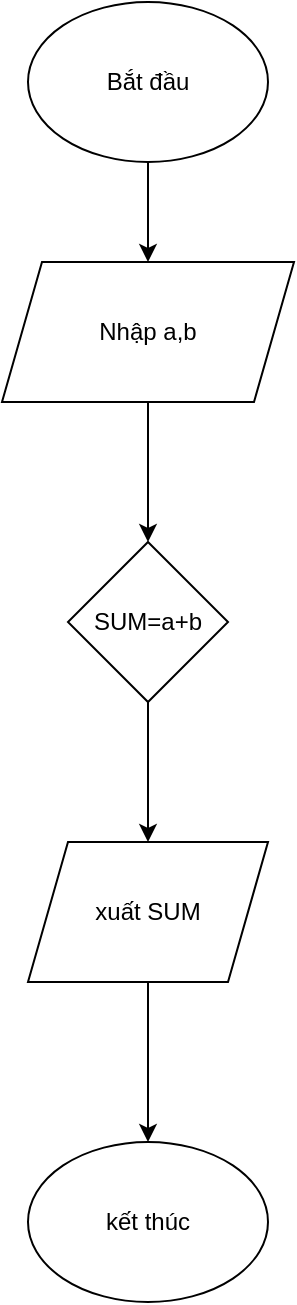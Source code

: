 <mxfile version="28.1.2">
  <diagram name="Trang-1" id="ZtJLSIdXsiB9StthC7Gd">
    <mxGraphModel dx="922" dy="825" grid="1" gridSize="10" guides="1" tooltips="1" connect="1" arrows="1" fold="1" page="1" pageScale="1" pageWidth="827" pageHeight="1169" math="0" shadow="0">
      <root>
        <mxCell id="0" />
        <mxCell id="1" parent="0" />
        <mxCell id="QbzOyUqC1HUEOFc2gueL-11" style="edgeStyle=orthogonalEdgeStyle;rounded=0;orthogonalLoop=1;jettySize=auto;html=1;entryX=0.5;entryY=0;entryDx=0;entryDy=0;" parent="1" source="QbzOyUqC1HUEOFc2gueL-1" target="QbzOyUqC1HUEOFc2gueL-2" edge="1">
          <mxGeometry relative="1" as="geometry" />
        </mxCell>
        <mxCell id="QbzOyUqC1HUEOFc2gueL-1" value="Bắt đầu" style="ellipse;whiteSpace=wrap;html=1;" parent="1" vertex="1">
          <mxGeometry x="354" y="200" width="120" height="80" as="geometry" />
        </mxCell>
        <mxCell id="QbzOyUqC1HUEOFc2gueL-12" style="edgeStyle=orthogonalEdgeStyle;rounded=0;orthogonalLoop=1;jettySize=auto;html=1;exitX=0.5;exitY=1;exitDx=0;exitDy=0;" parent="1" source="QbzOyUqC1HUEOFc2gueL-2" target="QbzOyUqC1HUEOFc2gueL-3" edge="1">
          <mxGeometry relative="1" as="geometry" />
        </mxCell>
        <mxCell id="QbzOyUqC1HUEOFc2gueL-2" value="Nhập a,b" style="shape=parallelogram;perimeter=parallelogramPerimeter;whiteSpace=wrap;html=1;fixedSize=1;" parent="1" vertex="1">
          <mxGeometry x="341" y="330" width="146" height="70" as="geometry" />
        </mxCell>
        <mxCell id="QbzOyUqC1HUEOFc2gueL-6" style="edgeStyle=orthogonalEdgeStyle;rounded=0;orthogonalLoop=1;jettySize=auto;html=1;" parent="1" source="QbzOyUqC1HUEOFc2gueL-3" target="QbzOyUqC1HUEOFc2gueL-5" edge="1">
          <mxGeometry relative="1" as="geometry" />
        </mxCell>
        <mxCell id="QbzOyUqC1HUEOFc2gueL-3" value="SUM=a+b" style="rhombus;whiteSpace=wrap;html=1;" parent="1" vertex="1">
          <mxGeometry x="374" y="470" width="80" height="80" as="geometry" />
        </mxCell>
        <mxCell id="t2a5jyEtqxtirW-tFpkV-1" style="edgeStyle=orthogonalEdgeStyle;rounded=0;orthogonalLoop=1;jettySize=auto;html=1;entryX=0.5;entryY=0;entryDx=0;entryDy=0;" edge="1" parent="1" source="QbzOyUqC1HUEOFc2gueL-5" target="QbzOyUqC1HUEOFc2gueL-8">
          <mxGeometry relative="1" as="geometry" />
        </mxCell>
        <mxCell id="QbzOyUqC1HUEOFc2gueL-5" value="xuất SUM" style="shape=parallelogram;perimeter=parallelogramPerimeter;whiteSpace=wrap;html=1;fixedSize=1;" parent="1" vertex="1">
          <mxGeometry x="354" y="620" width="120" height="70" as="geometry" />
        </mxCell>
        <mxCell id="QbzOyUqC1HUEOFc2gueL-8" value="kết thúc" style="ellipse;whiteSpace=wrap;html=1;" parent="1" vertex="1">
          <mxGeometry x="354" y="770" width="120" height="80" as="geometry" />
        </mxCell>
      </root>
    </mxGraphModel>
  </diagram>
</mxfile>

